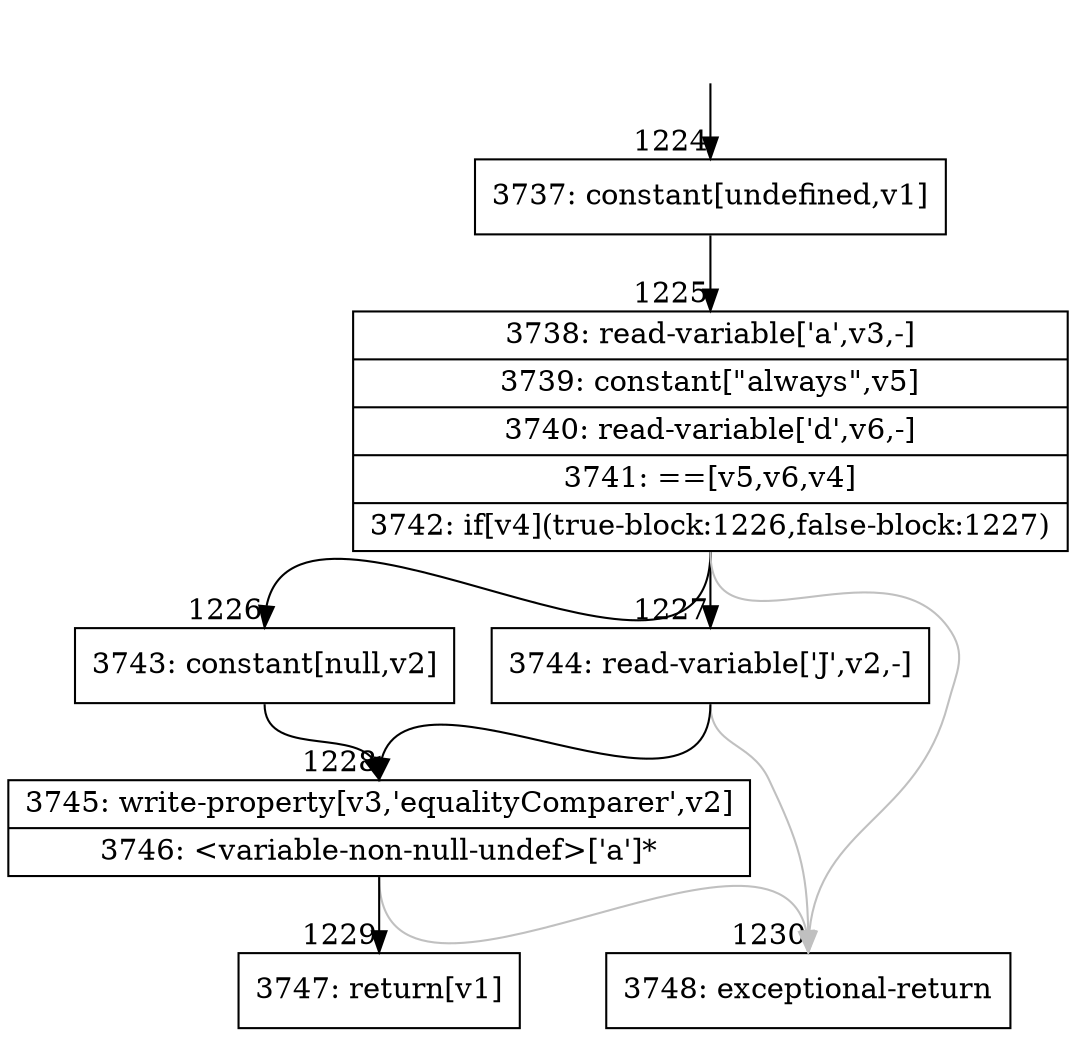 digraph {
rankdir="TD"
BB_entry100[shape=none,label=""];
BB_entry100 -> BB1224 [tailport=s, headport=n, headlabel="    1224"]
BB1224 [shape=record label="{3737: constant[undefined,v1]}" ] 
BB1224 -> BB1225 [tailport=s, headport=n, headlabel="      1225"]
BB1225 [shape=record label="{3738: read-variable['a',v3,-]|3739: constant[\"always\",v5]|3740: read-variable['d',v6,-]|3741: ==[v5,v6,v4]|3742: if[v4](true-block:1226,false-block:1227)}" ] 
BB1225 -> BB1226 [tailport=s, headport=n, headlabel="      1226"]
BB1225 -> BB1227 [tailport=s, headport=n, headlabel="      1227"]
BB1225 -> BB1230 [tailport=s, headport=n, color=gray, headlabel="      1230"]
BB1226 [shape=record label="{3743: constant[null,v2]}" ] 
BB1226 -> BB1228 [tailport=s, headport=n, headlabel="      1228"]
BB1227 [shape=record label="{3744: read-variable['J',v2,-]}" ] 
BB1227 -> BB1228 [tailport=s, headport=n]
BB1227 -> BB1230 [tailport=s, headport=n, color=gray]
BB1228 [shape=record label="{3745: write-property[v3,'equalityComparer',v2]|3746: \<variable-non-null-undef\>['a']*}" ] 
BB1228 -> BB1229 [tailport=s, headport=n, headlabel="      1229"]
BB1228 -> BB1230 [tailport=s, headport=n, color=gray]
BB1229 [shape=record label="{3747: return[v1]}" ] 
BB1230 [shape=record label="{3748: exceptional-return}" ] 
}
